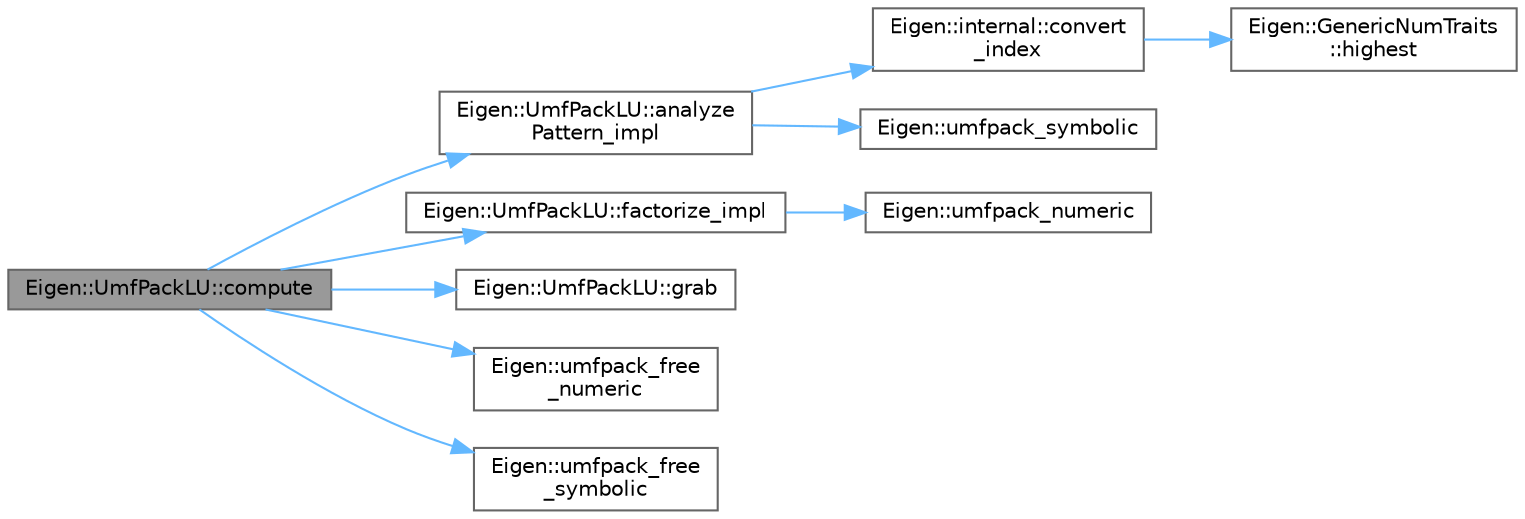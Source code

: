 digraph "Eigen::UmfPackLU::compute"
{
 // LATEX_PDF_SIZE
  bgcolor="transparent";
  edge [fontname=Helvetica,fontsize=10,labelfontname=Helvetica,labelfontsize=10];
  node [fontname=Helvetica,fontsize=10,shape=box,height=0.2,width=0.4];
  rankdir="LR";
  Node1 [id="Node000001",label="Eigen::UmfPackLU::compute",height=0.2,width=0.4,color="gray40", fillcolor="grey60", style="filled", fontcolor="black",tooltip=" "];
  Node1 -> Node2 [id="edge1_Node000001_Node000002",color="steelblue1",style="solid",tooltip=" "];
  Node2 [id="Node000002",label="Eigen::UmfPackLU::analyze\lPattern_impl",height=0.2,width=0.4,color="grey40", fillcolor="white", style="filled",URL="$class_eigen_1_1_umf_pack_l_u.html#a9d319cce61d8797d1f0ba6b6ae3087c9",tooltip=" "];
  Node2 -> Node3 [id="edge2_Node000002_Node000003",color="steelblue1",style="solid",tooltip=" "];
  Node3 [id="Node000003",label="Eigen::internal::convert\l_index",height=0.2,width=0.4,color="grey40", fillcolor="white", style="filled",URL="$namespace_eigen_1_1internal.html#a66f17ef65b1821965dcb8ad9a660b064",tooltip=" "];
  Node3 -> Node4 [id="edge3_Node000003_Node000004",color="steelblue1",style="solid",tooltip=" "];
  Node4 [id="Node000004",label="Eigen::GenericNumTraits\l::highest",height=0.2,width=0.4,color="grey40", fillcolor="white", style="filled",URL="$struct_eigen_1_1_generic_num_traits.html#a65bdb77320d731419c061b91b8c4c5be",tooltip=" "];
  Node2 -> Node5 [id="edge4_Node000002_Node000005",color="steelblue1",style="solid",tooltip=" "];
  Node5 [id="Node000005",label="Eigen::umfpack_symbolic",height=0.2,width=0.4,color="grey40", fillcolor="white", style="filled",URL="$namespace_eigen.html#a847c096504418ca04136196572cd7eda",tooltip=" "];
  Node1 -> Node6 [id="edge5_Node000001_Node000006",color="steelblue1",style="solid",tooltip=" "];
  Node6 [id="Node000006",label="Eigen::UmfPackLU::factorize_impl",height=0.2,width=0.4,color="grey40", fillcolor="white", style="filled",URL="$class_eigen_1_1_umf_pack_l_u.html#a23ec2a84911a59ee4295d309d975a3d5",tooltip=" "];
  Node6 -> Node7 [id="edge6_Node000006_Node000007",color="steelblue1",style="solid",tooltip=" "];
  Node7 [id="Node000007",label="Eigen::umfpack_numeric",height=0.2,width=0.4,color="grey40", fillcolor="white", style="filled",URL="$namespace_eigen.html#ae24c67bcc4bd138fea3102bfc3144c82",tooltip=" "];
  Node1 -> Node8 [id="edge7_Node000001_Node000008",color="steelblue1",style="solid",tooltip=" "];
  Node8 [id="Node000008",label="Eigen::UmfPackLU::grab",height=0.2,width=0.4,color="grey40", fillcolor="white", style="filled",URL="$class_eigen_1_1_umf_pack_l_u.html#a1b47abf8be308bbd60c37f3a0940fc43",tooltip=" "];
  Node1 -> Node9 [id="edge8_Node000001_Node000009",color="steelblue1",style="solid",tooltip=" "];
  Node9 [id="Node000009",label="Eigen::umfpack_free\l_numeric",height=0.2,width=0.4,color="grey40", fillcolor="white", style="filled",URL="$namespace_eigen.html#a3b1224272137249b08cfa93a27fe740d",tooltip=" "];
  Node1 -> Node10 [id="edge9_Node000001_Node000010",color="steelblue1",style="solid",tooltip=" "];
  Node10 [id="Node000010",label="Eigen::umfpack_free\l_symbolic",height=0.2,width=0.4,color="grey40", fillcolor="white", style="filled",URL="$namespace_eigen.html#aca848a572692372a17c2e418ad49cec1",tooltip=" "];
}
